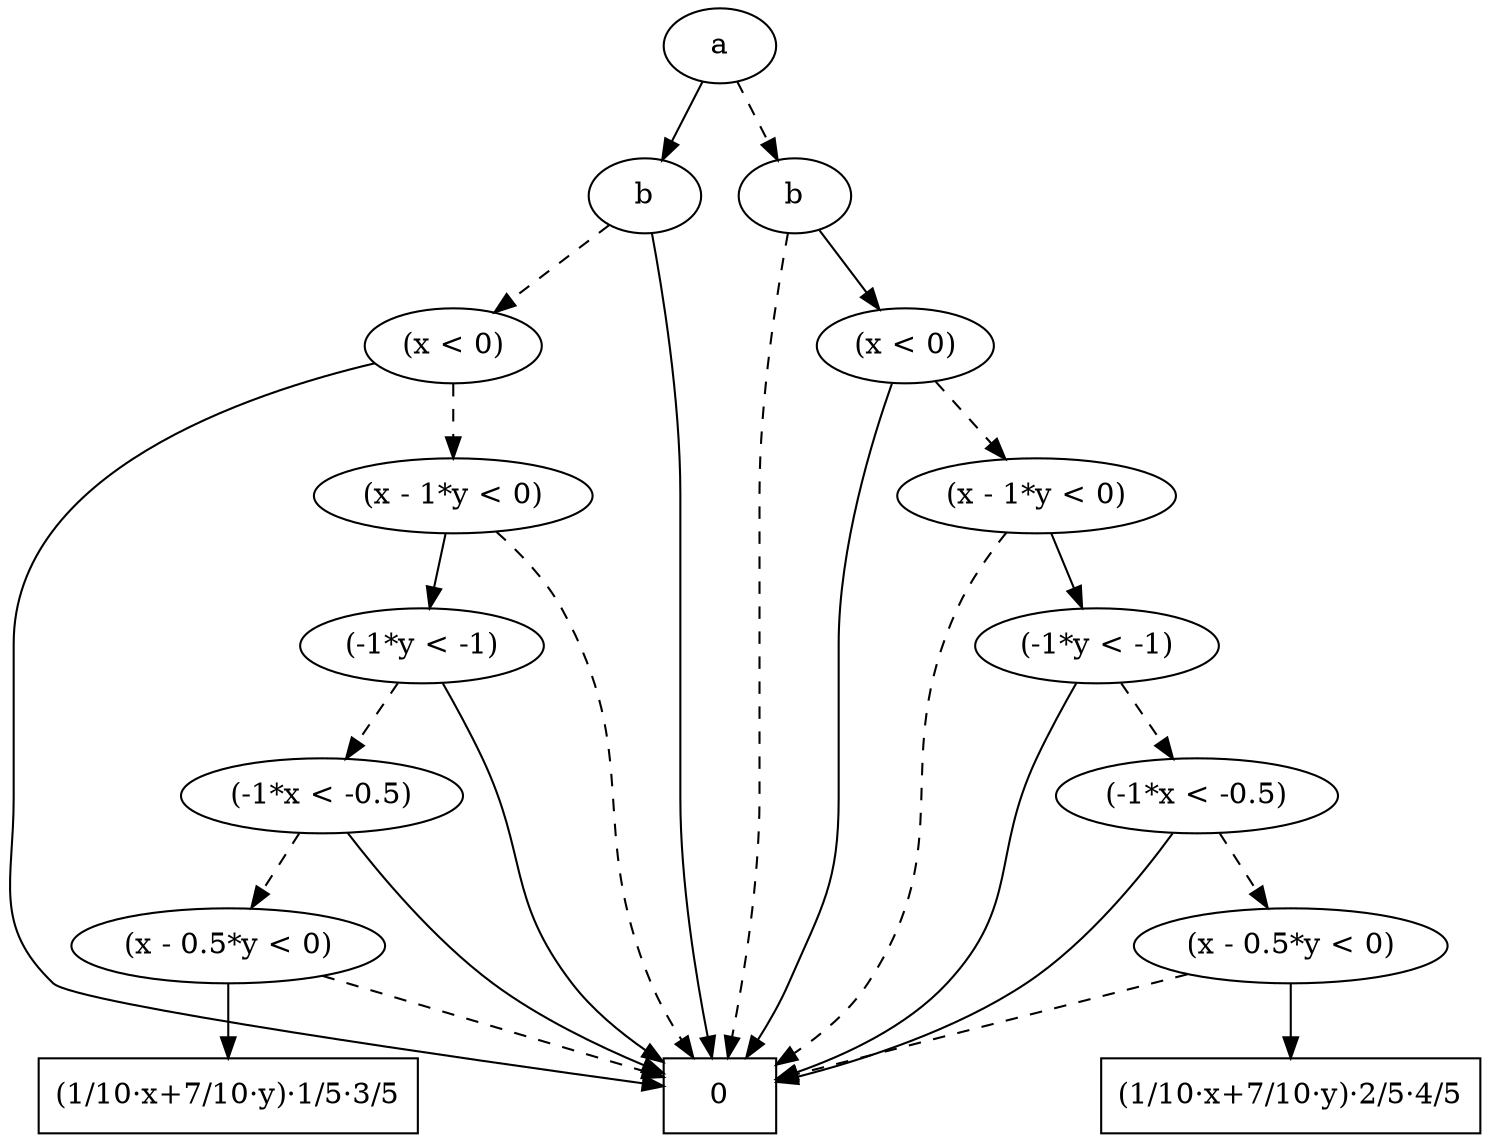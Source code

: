 digraph G {
	rankdir = TB;
	330 [label="a", shape=""]
	330 -> 324
	330 -> 329 [style=dashed]
	{rank = same; 330;}
	324 [label="b", shape=""]
	324 -> 1
	324 -> 323 [style=dashed]
	329 [label="b", shape=""]
	329 -> 328
	329 -> 1 [style=dashed]
	{rank = same; 324; 329;}
	328 [label="(x < 0)", shape=""]
	328 -> 1
	328 -> 327 [style=dashed]
	323 [label="(x < 0)", shape=""]
	323 -> 1
	323 -> 322 [style=dashed]
	{rank = same; 328; 323;}
	1 [label="0", shape="box"]
	294 [label="(1/10·x+7/10·y)·2/5·4/5", shape="box"]
	290 [label="(1/10·x+7/10·y)·1/5·3/5", shape="box"]
	{rank = same; 1; 294; 290;}
	327 [label="(x - 1*y < 0)", shape=""]
	327 -> 326
	327 -> 1 [style=dashed]
	322 [label="(x - 1*y < 0)", shape=""]
	322 -> 321
	322 -> 1 [style=dashed]
	{rank = same; 327; 322;}
	326 [label="(-1*y < -1)", shape=""]
	326 -> 1
	326 -> 325 [style=dashed]
	321 [label="(-1*y < -1)", shape=""]
	321 -> 1
	321 -> 320 [style=dashed]
	{rank = same; 326; 321;}
	325 [label="(-1*x < -0.5)", shape=""]
	325 -> 1
	325 -> 311 [style=dashed]
	320 [label="(-1*x < -0.5)", shape=""]
	320 -> 1
	320 -> 302 [style=dashed]
	{rank = same; 325; 320;}
	311 [label="(x - 0.5*y < 0)", shape=""]
	311 -> 294
	311 -> 1 [style=dashed]
	302 [label="(x - 0.5*y < 0)", shape=""]
	302 -> 290
	302 -> 1 [style=dashed]
	{rank = same; 311; 302;}
}
